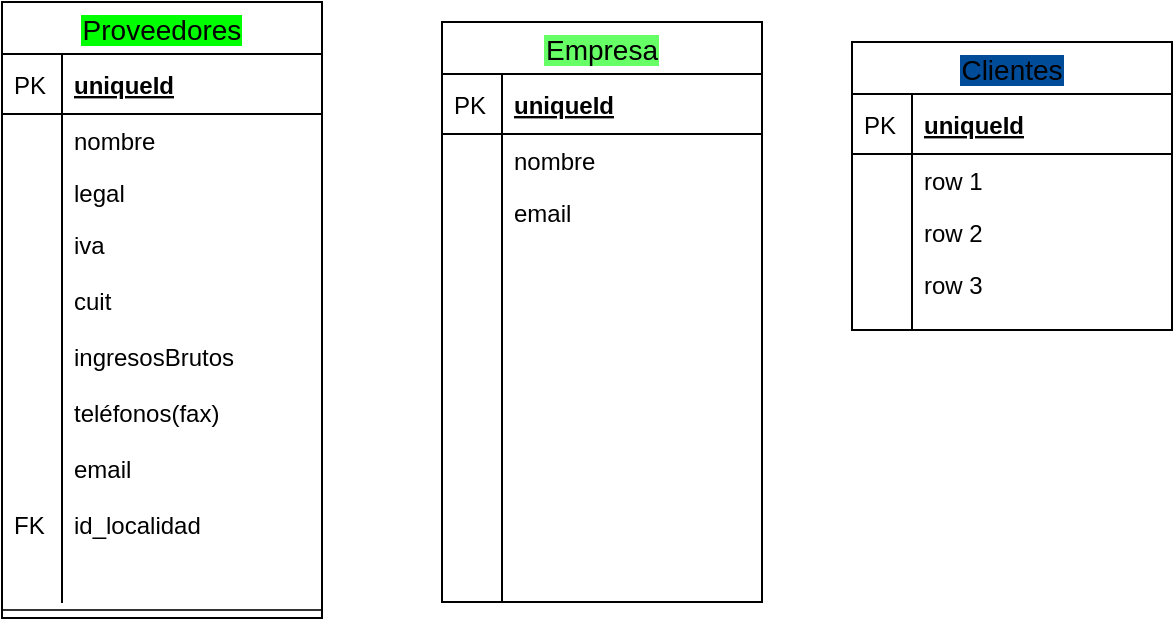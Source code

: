 <mxfile version="12.9.13" type="github">
  <diagram name="Page-1" id="e7e014a7-5840-1c2e-5031-d8a46d1fe8dd">
    <mxGraphModel dx="801" dy="434" grid="1" gridSize="10" guides="1" tooltips="1" connect="1" arrows="1" fold="1" page="1" pageScale="1" pageWidth="1169" pageHeight="826" background="#ffffff" math="0" shadow="0">
      <root>
        <mxCell id="0" />
        <mxCell id="1" parent="0" />
        <mxCell id="P_5spWbuhSDXQZLo86E_-54" value="Clientes" style="swimlane;fontStyle=0;childLayout=stackLayout;horizontal=1;startSize=26;horizontalStack=0;resizeParent=1;resizeParentMax=0;resizeLast=0;collapsible=1;marginBottom=0;align=center;fontSize=14;labelBackgroundColor=#004C99;" parent="1" vertex="1">
          <mxGeometry x="505" y="170" width="160" height="144" as="geometry" />
        </mxCell>
        <mxCell id="P_5spWbuhSDXQZLo86E_-55" value="uniqueId" style="shape=partialRectangle;top=0;left=0;right=0;bottom=1;align=left;verticalAlign=middle;fillColor=none;spacingLeft=34;spacingRight=4;overflow=hidden;rotatable=0;points=[[0,0.5],[1,0.5]];portConstraint=eastwest;dropTarget=0;fontStyle=5;fontSize=12;" parent="P_5spWbuhSDXQZLo86E_-54" vertex="1">
          <mxGeometry y="26" width="160" height="30" as="geometry" />
        </mxCell>
        <mxCell id="P_5spWbuhSDXQZLo86E_-56" value="PK" style="shape=partialRectangle;top=0;left=0;bottom=0;fillColor=none;align=left;verticalAlign=middle;spacingLeft=4;spacingRight=4;overflow=hidden;rotatable=0;points=[];portConstraint=eastwest;part=1;fontSize=12;" parent="P_5spWbuhSDXQZLo86E_-55" vertex="1" connectable="0">
          <mxGeometry width="30" height="30" as="geometry" />
        </mxCell>
        <mxCell id="P_5spWbuhSDXQZLo86E_-57" value="row 1" style="shape=partialRectangle;top=0;left=0;right=0;bottom=0;align=left;verticalAlign=top;fillColor=none;spacingLeft=34;spacingRight=4;overflow=hidden;rotatable=0;points=[[0,0.5],[1,0.5]];portConstraint=eastwest;dropTarget=0;fontSize=12;" parent="P_5spWbuhSDXQZLo86E_-54" vertex="1">
          <mxGeometry y="56" width="160" height="26" as="geometry" />
        </mxCell>
        <mxCell id="P_5spWbuhSDXQZLo86E_-58" value="" style="shape=partialRectangle;top=0;left=0;bottom=0;fillColor=none;align=left;verticalAlign=top;spacingLeft=4;spacingRight=4;overflow=hidden;rotatable=0;points=[];portConstraint=eastwest;part=1;fontSize=12;" parent="P_5spWbuhSDXQZLo86E_-57" vertex="1" connectable="0">
          <mxGeometry width="30" height="26" as="geometry" />
        </mxCell>
        <mxCell id="P_5spWbuhSDXQZLo86E_-59" value="row 2" style="shape=partialRectangle;top=0;left=0;right=0;bottom=0;align=left;verticalAlign=top;fillColor=none;spacingLeft=34;spacingRight=4;overflow=hidden;rotatable=0;points=[[0,0.5],[1,0.5]];portConstraint=eastwest;dropTarget=0;fontSize=12;" parent="P_5spWbuhSDXQZLo86E_-54" vertex="1">
          <mxGeometry y="82" width="160" height="26" as="geometry" />
        </mxCell>
        <mxCell id="P_5spWbuhSDXQZLo86E_-60" value="" style="shape=partialRectangle;top=0;left=0;bottom=0;fillColor=none;align=left;verticalAlign=top;spacingLeft=4;spacingRight=4;overflow=hidden;rotatable=0;points=[];portConstraint=eastwest;part=1;fontSize=12;" parent="P_5spWbuhSDXQZLo86E_-59" vertex="1" connectable="0">
          <mxGeometry width="30" height="26" as="geometry" />
        </mxCell>
        <mxCell id="P_5spWbuhSDXQZLo86E_-61" value="row 3" style="shape=partialRectangle;top=0;left=0;right=0;bottom=0;align=left;verticalAlign=top;fillColor=none;spacingLeft=34;spacingRight=4;overflow=hidden;rotatable=0;points=[[0,0.5],[1,0.5]];portConstraint=eastwest;dropTarget=0;fontSize=12;" parent="P_5spWbuhSDXQZLo86E_-54" vertex="1">
          <mxGeometry y="108" width="160" height="26" as="geometry" />
        </mxCell>
        <mxCell id="P_5spWbuhSDXQZLo86E_-62" value="" style="shape=partialRectangle;top=0;left=0;bottom=0;fillColor=none;align=left;verticalAlign=top;spacingLeft=4;spacingRight=4;overflow=hidden;rotatable=0;points=[];portConstraint=eastwest;part=1;fontSize=12;" parent="P_5spWbuhSDXQZLo86E_-61" vertex="1" connectable="0">
          <mxGeometry width="30" height="26" as="geometry" />
        </mxCell>
        <mxCell id="P_5spWbuhSDXQZLo86E_-63" value="" style="shape=partialRectangle;top=0;left=0;right=0;bottom=0;align=left;verticalAlign=top;fillColor=none;spacingLeft=34;spacingRight=4;overflow=hidden;rotatable=0;points=[[0,0.5],[1,0.5]];portConstraint=eastwest;dropTarget=0;fontSize=12;" parent="P_5spWbuhSDXQZLo86E_-54" vertex="1">
          <mxGeometry y="134" width="160" height="10" as="geometry" />
        </mxCell>
        <mxCell id="P_5spWbuhSDXQZLo86E_-64" value="" style="shape=partialRectangle;top=0;left=0;bottom=0;fillColor=none;align=left;verticalAlign=top;spacingLeft=4;spacingRight=4;overflow=hidden;rotatable=0;points=[];portConstraint=eastwest;part=1;fontSize=12;" parent="P_5spWbuhSDXQZLo86E_-63" vertex="1" connectable="0">
          <mxGeometry width="30" height="10" as="geometry" />
        </mxCell>
        <mxCell id="P_5spWbuhSDXQZLo86E_-43" value="Empresa" style="swimlane;fontStyle=0;childLayout=stackLayout;horizontal=1;startSize=26;horizontalStack=0;resizeParent=1;resizeParentMax=0;resizeLast=0;collapsible=1;marginBottom=0;align=center;fontSize=14;labelBackgroundColor=#66FF66;" parent="1" vertex="1">
          <mxGeometry x="300" y="160" width="160" height="290" as="geometry" />
        </mxCell>
        <mxCell id="P_5spWbuhSDXQZLo86E_-44" value="uniqueId" style="shape=partialRectangle;top=0;left=0;right=0;bottom=1;align=left;verticalAlign=middle;fillColor=none;spacingLeft=34;spacingRight=4;overflow=hidden;rotatable=0;points=[[0,0.5],[1,0.5]];portConstraint=eastwest;dropTarget=0;fontStyle=5;fontSize=12;" parent="P_5spWbuhSDXQZLo86E_-43" vertex="1">
          <mxGeometry y="26" width="160" height="30" as="geometry" />
        </mxCell>
        <mxCell id="P_5spWbuhSDXQZLo86E_-45" value="PK" style="shape=partialRectangle;top=0;left=0;bottom=0;fillColor=none;align=left;verticalAlign=middle;spacingLeft=4;spacingRight=4;overflow=hidden;rotatable=0;points=[];portConstraint=eastwest;part=1;fontSize=12;" parent="P_5spWbuhSDXQZLo86E_-44" vertex="1" connectable="0">
          <mxGeometry width="30" height="30" as="geometry" />
        </mxCell>
        <mxCell id="P_5spWbuhSDXQZLo86E_-46" value="nombre&#xa;" style="shape=partialRectangle;top=0;left=0;right=0;bottom=0;align=left;verticalAlign=top;fillColor=none;spacingLeft=34;spacingRight=4;overflow=hidden;rotatable=0;points=[[0,0.5],[1,0.5]];portConstraint=eastwest;dropTarget=0;fontSize=12;" parent="P_5spWbuhSDXQZLo86E_-43" vertex="1">
          <mxGeometry y="56" width="160" height="26" as="geometry" />
        </mxCell>
        <mxCell id="P_5spWbuhSDXQZLo86E_-47" value="" style="shape=partialRectangle;top=0;left=0;bottom=0;fillColor=none;align=left;verticalAlign=top;spacingLeft=4;spacingRight=4;overflow=hidden;rotatable=0;points=[];portConstraint=eastwest;part=1;fontSize=12;" parent="P_5spWbuhSDXQZLo86E_-46" vertex="1" connectable="0">
          <mxGeometry width="30" height="26" as="geometry" />
        </mxCell>
        <mxCell id="P_5spWbuhSDXQZLo86E_-48" value="email&#xa;&#xa;id_localidad&#xa;&#xa;id_proveedor&#xa;&#xa;id_cliente&#xa;&#xa;i&#xa;" style="shape=partialRectangle;top=0;left=0;right=0;bottom=0;align=left;verticalAlign=top;fillColor=none;spacingLeft=34;spacingRight=4;overflow=hidden;rotatable=0;points=[[0,0.5],[1,0.5]];portConstraint=eastwest;dropTarget=0;fontSize=12;" parent="P_5spWbuhSDXQZLo86E_-43" vertex="1">
          <mxGeometry y="82" width="160" height="26" as="geometry" />
        </mxCell>
        <mxCell id="P_5spWbuhSDXQZLo86E_-49" value="" style="shape=partialRectangle;top=0;left=0;bottom=0;fillColor=none;align=left;verticalAlign=top;spacingLeft=4;spacingRight=4;overflow=hidden;rotatable=0;points=[];portConstraint=eastwest;part=1;fontSize=12;" parent="P_5spWbuhSDXQZLo86E_-48" vertex="1" connectable="0">
          <mxGeometry width="30" height="26" as="geometry" />
        </mxCell>
        <mxCell id="P_5spWbuhSDXQZLo86E_-50" value="" style="shape=partialRectangle;top=0;left=0;right=0;bottom=0;align=left;verticalAlign=top;fillColor=none;spacingLeft=34;spacingRight=4;overflow=hidden;rotatable=0;points=[[0,0.5],[1,0.5]];portConstraint=eastwest;dropTarget=0;fontSize=12;" parent="P_5spWbuhSDXQZLo86E_-43" vertex="1">
          <mxGeometry y="108" width="160" height="172" as="geometry" />
        </mxCell>
        <mxCell id="P_5spWbuhSDXQZLo86E_-51" value="" style="shape=partialRectangle;top=0;left=0;bottom=0;fillColor=none;align=left;verticalAlign=top;spacingLeft=4;spacingRight=4;overflow=hidden;rotatable=0;points=[];portConstraint=eastwest;part=1;fontSize=12;" parent="P_5spWbuhSDXQZLo86E_-50" vertex="1" connectable="0">
          <mxGeometry width="30" height="172" as="geometry" />
        </mxCell>
        <mxCell id="P_5spWbuhSDXQZLo86E_-52" value="" style="shape=partialRectangle;top=0;left=0;right=0;bottom=0;align=left;verticalAlign=top;fillColor=none;spacingLeft=34;spacingRight=4;overflow=hidden;rotatable=0;points=[[0,0.5],[1,0.5]];portConstraint=eastwest;dropTarget=0;fontSize=12;" parent="P_5spWbuhSDXQZLo86E_-43" vertex="1">
          <mxGeometry y="280" width="160" height="10" as="geometry" />
        </mxCell>
        <mxCell id="P_5spWbuhSDXQZLo86E_-53" value="" style="shape=partialRectangle;top=0;left=0;bottom=0;fillColor=none;align=left;verticalAlign=top;spacingLeft=4;spacingRight=4;overflow=hidden;rotatable=0;points=[];portConstraint=eastwest;part=1;fontSize=12;" parent="P_5spWbuhSDXQZLo86E_-52" vertex="1" connectable="0">
          <mxGeometry width="30" height="10" as="geometry" />
        </mxCell>
        <mxCell id="P_5spWbuhSDXQZLo86E_-65" value="Proveedores" style="swimlane;fontStyle=0;childLayout=stackLayout;horizontal=1;startSize=26;horizontalStack=0;resizeParent=1;resizeParentMax=0;resizeLast=0;collapsible=1;marginBottom=0;align=center;fontSize=14;labelBackgroundColor=#00FF00;" parent="1" vertex="1">
          <mxGeometry x="80" y="150" width="160" height="308" as="geometry" />
        </mxCell>
        <mxCell id="P_5spWbuhSDXQZLo86E_-66" value="uniqueId" style="shape=partialRectangle;top=0;left=0;right=0;bottom=1;align=left;verticalAlign=middle;fillColor=none;spacingLeft=34;spacingRight=4;overflow=hidden;rotatable=0;points=[[0,0.5],[1,0.5]];portConstraint=eastwest;dropTarget=0;fontStyle=5;fontSize=12;" parent="P_5spWbuhSDXQZLo86E_-65" vertex="1">
          <mxGeometry y="26" width="160" height="30" as="geometry" />
        </mxCell>
        <mxCell id="P_5spWbuhSDXQZLo86E_-67" value="PK" style="shape=partialRectangle;top=0;left=0;bottom=0;fillColor=none;align=left;verticalAlign=middle;spacingLeft=4;spacingRight=4;overflow=hidden;rotatable=0;points=[];portConstraint=eastwest;part=1;fontSize=12;" parent="P_5spWbuhSDXQZLo86E_-66" vertex="1" connectable="0">
          <mxGeometry width="30" height="30" as="geometry" />
        </mxCell>
        <mxCell id="P_5spWbuhSDXQZLo86E_-68" value="nombre&#xa;" style="shape=partialRectangle;top=0;left=0;right=0;bottom=0;align=left;verticalAlign=top;fillColor=none;spacingLeft=34;spacingRight=4;overflow=hidden;rotatable=0;points=[[0,0.5],[1,0.5]];portConstraint=eastwest;dropTarget=0;fontSize=12;" parent="P_5spWbuhSDXQZLo86E_-65" vertex="1">
          <mxGeometry y="56" width="160" height="26" as="geometry" />
        </mxCell>
        <mxCell id="P_5spWbuhSDXQZLo86E_-69" value="" style="shape=partialRectangle;top=0;left=0;bottom=0;fillColor=none;align=left;verticalAlign=top;spacingLeft=4;spacingRight=4;overflow=hidden;rotatable=0;points=[];portConstraint=eastwest;part=1;fontSize=12;" parent="P_5spWbuhSDXQZLo86E_-68" vertex="1" connectable="0">
          <mxGeometry width="30" height="26" as="geometry" />
        </mxCell>
        <mxCell id="P_5spWbuhSDXQZLo86E_-70" value="legal" style="shape=partialRectangle;top=0;left=0;right=0;bottom=0;align=left;verticalAlign=top;fillColor=none;spacingLeft=34;spacingRight=4;overflow=hidden;rotatable=0;points=[[0,0.5],[1,0.5]];portConstraint=eastwest;dropTarget=0;fontSize=12;" parent="P_5spWbuhSDXQZLo86E_-65" vertex="1">
          <mxGeometry y="82" width="160" height="26" as="geometry" />
        </mxCell>
        <mxCell id="P_5spWbuhSDXQZLo86E_-71" value="" style="shape=partialRectangle;top=0;left=0;bottom=0;fillColor=none;align=left;verticalAlign=top;spacingLeft=4;spacingRight=4;overflow=hidden;rotatable=0;points=[];portConstraint=eastwest;part=1;fontSize=12;" parent="P_5spWbuhSDXQZLo86E_-70" vertex="1" connectable="0">
          <mxGeometry width="30" height="26" as="geometry" />
        </mxCell>
        <mxCell id="P_5spWbuhSDXQZLo86E_-72" value="iva&#xa;&#xa;cuit&#xa;&#xa;ingresosBrutos&#xa;&#xa;teléfonos(fax)&#xa;&#xa;email&#xa;&#xa;id_localidad&#xa;" style="shape=partialRectangle;top=0;left=0;right=0;bottom=0;align=left;verticalAlign=top;fillColor=none;spacingLeft=34;spacingRight=4;overflow=hidden;rotatable=0;points=[[0,0.5],[1,0.5]];portConstraint=eastwest;dropTarget=0;fontSize=12;" parent="P_5spWbuhSDXQZLo86E_-65" vertex="1">
          <mxGeometry y="108" width="160" height="192" as="geometry" />
        </mxCell>
        <mxCell id="P_5spWbuhSDXQZLo86E_-73" value="&#xa;&#xa;&#xa;&#xa;&#xa;&#xa;&#xa;&#xa;&#xa;&#xa;FK" style="shape=partialRectangle;top=0;left=0;bottom=0;fillColor=none;align=left;verticalAlign=top;spacingLeft=4;spacingRight=4;overflow=hidden;rotatable=0;points=[];portConstraint=eastwest;part=1;fontSize=12;" parent="P_5spWbuhSDXQZLo86E_-72" vertex="1" connectable="0">
          <mxGeometry width="30" height="192" as="geometry" />
        </mxCell>
        <mxCell id="d-uplIfQZHYLifrwa2tD-13" value="" style="line;strokeWidth=1;fillColor=none;align=left;verticalAlign=middle;spacingTop=-1;spacingLeft=3;spacingRight=3;rotatable=0;labelPosition=right;points=[];portConstraint=eastwest;fontSize=12;labelBackgroundColor=#004C99;opacity=80;" vertex="1" parent="P_5spWbuhSDXQZLo86E_-65">
          <mxGeometry y="300" width="160" height="8" as="geometry" />
        </mxCell>
      </root>
    </mxGraphModel>
  </diagram>
</mxfile>
